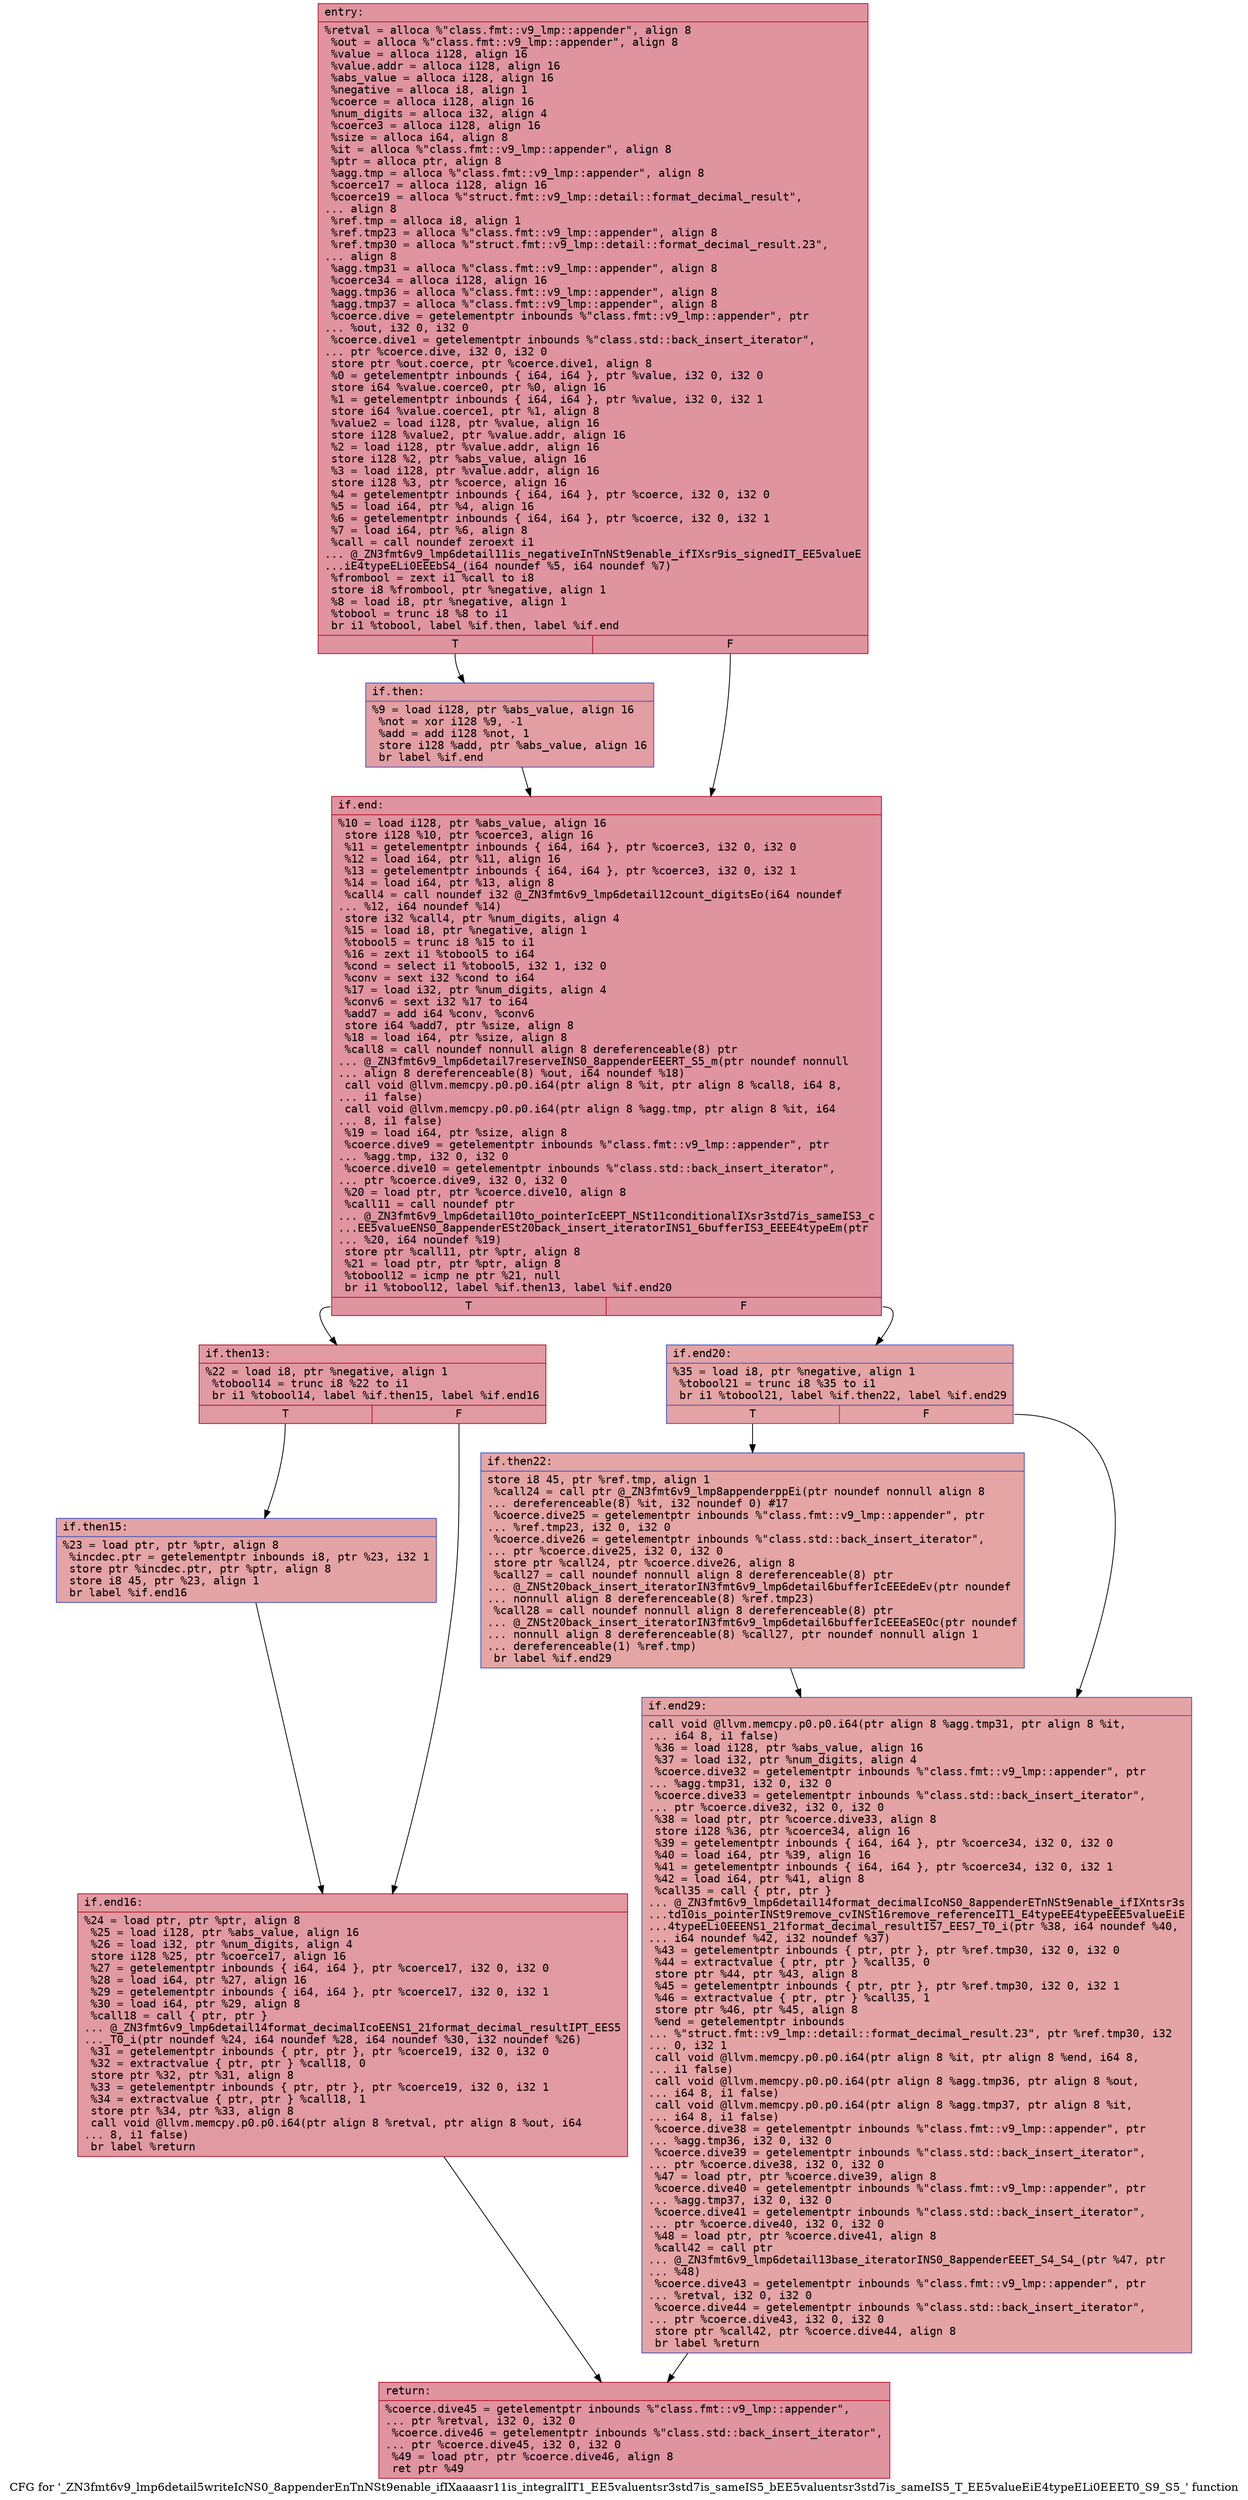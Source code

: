 digraph "CFG for '_ZN3fmt6v9_lmp6detail5writeIcNS0_8appenderEnTnNSt9enable_ifIXaaaasr11is_integralIT1_EE5valuentsr3std7is_sameIS5_bEE5valuentsr3std7is_sameIS5_T_EE5valueEiE4typeELi0EEET0_S9_S5_' function" {
	label="CFG for '_ZN3fmt6v9_lmp6detail5writeIcNS0_8appenderEnTnNSt9enable_ifIXaaaasr11is_integralIT1_EE5valuentsr3std7is_sameIS5_bEE5valuentsr3std7is_sameIS5_T_EE5valueEiE4typeELi0EEET0_S9_S5_' function";

	Node0x55fec30bd380 [shape=record,color="#b70d28ff", style=filled, fillcolor="#b70d2870" fontname="Courier",label="{entry:\l|  %retval = alloca %\"class.fmt::v9_lmp::appender\", align 8\l  %out = alloca %\"class.fmt::v9_lmp::appender\", align 8\l  %value = alloca i128, align 16\l  %value.addr = alloca i128, align 16\l  %abs_value = alloca i128, align 16\l  %negative = alloca i8, align 1\l  %coerce = alloca i128, align 16\l  %num_digits = alloca i32, align 4\l  %coerce3 = alloca i128, align 16\l  %size = alloca i64, align 8\l  %it = alloca %\"class.fmt::v9_lmp::appender\", align 8\l  %ptr = alloca ptr, align 8\l  %agg.tmp = alloca %\"class.fmt::v9_lmp::appender\", align 8\l  %coerce17 = alloca i128, align 16\l  %coerce19 = alloca %\"struct.fmt::v9_lmp::detail::format_decimal_result\",\l... align 8\l  %ref.tmp = alloca i8, align 1\l  %ref.tmp23 = alloca %\"class.fmt::v9_lmp::appender\", align 8\l  %ref.tmp30 = alloca %\"struct.fmt::v9_lmp::detail::format_decimal_result.23\",\l... align 8\l  %agg.tmp31 = alloca %\"class.fmt::v9_lmp::appender\", align 8\l  %coerce34 = alloca i128, align 16\l  %agg.tmp36 = alloca %\"class.fmt::v9_lmp::appender\", align 8\l  %agg.tmp37 = alloca %\"class.fmt::v9_lmp::appender\", align 8\l  %coerce.dive = getelementptr inbounds %\"class.fmt::v9_lmp::appender\", ptr\l... %out, i32 0, i32 0\l  %coerce.dive1 = getelementptr inbounds %\"class.std::back_insert_iterator\",\l... ptr %coerce.dive, i32 0, i32 0\l  store ptr %out.coerce, ptr %coerce.dive1, align 8\l  %0 = getelementptr inbounds \{ i64, i64 \}, ptr %value, i32 0, i32 0\l  store i64 %value.coerce0, ptr %0, align 16\l  %1 = getelementptr inbounds \{ i64, i64 \}, ptr %value, i32 0, i32 1\l  store i64 %value.coerce1, ptr %1, align 8\l  %value2 = load i128, ptr %value, align 16\l  store i128 %value2, ptr %value.addr, align 16\l  %2 = load i128, ptr %value.addr, align 16\l  store i128 %2, ptr %abs_value, align 16\l  %3 = load i128, ptr %value.addr, align 16\l  store i128 %3, ptr %coerce, align 16\l  %4 = getelementptr inbounds \{ i64, i64 \}, ptr %coerce, i32 0, i32 0\l  %5 = load i64, ptr %4, align 16\l  %6 = getelementptr inbounds \{ i64, i64 \}, ptr %coerce, i32 0, i32 1\l  %7 = load i64, ptr %6, align 8\l  %call = call noundef zeroext i1\l... @_ZN3fmt6v9_lmp6detail11is_negativeInTnNSt9enable_ifIXsr9is_signedIT_EE5valueE\l...iE4typeELi0EEEbS4_(i64 noundef %5, i64 noundef %7)\l  %frombool = zext i1 %call to i8\l  store i8 %frombool, ptr %negative, align 1\l  %8 = load i8, ptr %negative, align 1\l  %tobool = trunc i8 %8 to i1\l  br i1 %tobool, label %if.then, label %if.end\l|{<s0>T|<s1>F}}"];
	Node0x55fec30bd380:s0 -> Node0x55fec30bf140[tooltip="entry -> if.then\nProbability 50.00%" ];
	Node0x55fec30bd380:s1 -> Node0x55fec30bf1b0[tooltip="entry -> if.end\nProbability 50.00%" ];
	Node0x55fec30bf140 [shape=record,color="#3d50c3ff", style=filled, fillcolor="#be242e70" fontname="Courier",label="{if.then:\l|  %9 = load i128, ptr %abs_value, align 16\l  %not = xor i128 %9, -1\l  %add = add i128 %not, 1\l  store i128 %add, ptr %abs_value, align 16\l  br label %if.end\l}"];
	Node0x55fec30bf140 -> Node0x55fec30bf1b0[tooltip="if.then -> if.end\nProbability 100.00%" ];
	Node0x55fec30bf1b0 [shape=record,color="#b70d28ff", style=filled, fillcolor="#b70d2870" fontname="Courier",label="{if.end:\l|  %10 = load i128, ptr %abs_value, align 16\l  store i128 %10, ptr %coerce3, align 16\l  %11 = getelementptr inbounds \{ i64, i64 \}, ptr %coerce3, i32 0, i32 0\l  %12 = load i64, ptr %11, align 16\l  %13 = getelementptr inbounds \{ i64, i64 \}, ptr %coerce3, i32 0, i32 1\l  %14 = load i64, ptr %13, align 8\l  %call4 = call noundef i32 @_ZN3fmt6v9_lmp6detail12count_digitsEo(i64 noundef\l... %12, i64 noundef %14)\l  store i32 %call4, ptr %num_digits, align 4\l  %15 = load i8, ptr %negative, align 1\l  %tobool5 = trunc i8 %15 to i1\l  %16 = zext i1 %tobool5 to i64\l  %cond = select i1 %tobool5, i32 1, i32 0\l  %conv = sext i32 %cond to i64\l  %17 = load i32, ptr %num_digits, align 4\l  %conv6 = sext i32 %17 to i64\l  %add7 = add i64 %conv, %conv6\l  store i64 %add7, ptr %size, align 8\l  %18 = load i64, ptr %size, align 8\l  %call8 = call noundef nonnull align 8 dereferenceable(8) ptr\l... @_ZN3fmt6v9_lmp6detail7reserveINS0_8appenderEEERT_S5_m(ptr noundef nonnull\l... align 8 dereferenceable(8) %out, i64 noundef %18)\l  call void @llvm.memcpy.p0.p0.i64(ptr align 8 %it, ptr align 8 %call8, i64 8,\l... i1 false)\l  call void @llvm.memcpy.p0.p0.i64(ptr align 8 %agg.tmp, ptr align 8 %it, i64\l... 8, i1 false)\l  %19 = load i64, ptr %size, align 8\l  %coerce.dive9 = getelementptr inbounds %\"class.fmt::v9_lmp::appender\", ptr\l... %agg.tmp, i32 0, i32 0\l  %coerce.dive10 = getelementptr inbounds %\"class.std::back_insert_iterator\",\l... ptr %coerce.dive9, i32 0, i32 0\l  %20 = load ptr, ptr %coerce.dive10, align 8\l  %call11 = call noundef ptr\l... @_ZN3fmt6v9_lmp6detail10to_pointerIcEEPT_NSt11conditionalIXsr3std7is_sameIS3_c\l...EE5valueENS0_8appenderESt20back_insert_iteratorINS1_6bufferIS3_EEEE4typeEm(ptr\l... %20, i64 noundef %19)\l  store ptr %call11, ptr %ptr, align 8\l  %21 = load ptr, ptr %ptr, align 8\l  %tobool12 = icmp ne ptr %21, null\l  br i1 %tobool12, label %if.then13, label %if.end20\l|{<s0>T|<s1>F}}"];
	Node0x55fec30bf1b0:s0 -> Node0x55fec30c0cf0[tooltip="if.end -> if.then13\nProbability 62.50%" ];
	Node0x55fec30bf1b0:s1 -> Node0x55fec30c0d70[tooltip="if.end -> if.end20\nProbability 37.50%" ];
	Node0x55fec30c0cf0 [shape=record,color="#b70d28ff", style=filled, fillcolor="#bb1b2c70" fontname="Courier",label="{if.then13:\l|  %22 = load i8, ptr %negative, align 1\l  %tobool14 = trunc i8 %22 to i1\l  br i1 %tobool14, label %if.then15, label %if.end16\l|{<s0>T|<s1>F}}"];
	Node0x55fec30c0cf0:s0 -> Node0x55fec30be390[tooltip="if.then13 -> if.then15\nProbability 50.00%" ];
	Node0x55fec30c0cf0:s1 -> Node0x55fec30be410[tooltip="if.then13 -> if.end16\nProbability 50.00%" ];
	Node0x55fec30be390 [shape=record,color="#3d50c3ff", style=filled, fillcolor="#c32e3170" fontname="Courier",label="{if.then15:\l|  %23 = load ptr, ptr %ptr, align 8\l  %incdec.ptr = getelementptr inbounds i8, ptr %23, i32 1\l  store ptr %incdec.ptr, ptr %ptr, align 8\l  store i8 45, ptr %23, align 1\l  br label %if.end16\l}"];
	Node0x55fec30be390 -> Node0x55fec30be410[tooltip="if.then15 -> if.end16\nProbability 100.00%" ];
	Node0x55fec30be410 [shape=record,color="#b70d28ff", style=filled, fillcolor="#bb1b2c70" fontname="Courier",label="{if.end16:\l|  %24 = load ptr, ptr %ptr, align 8\l  %25 = load i128, ptr %abs_value, align 16\l  %26 = load i32, ptr %num_digits, align 4\l  store i128 %25, ptr %coerce17, align 16\l  %27 = getelementptr inbounds \{ i64, i64 \}, ptr %coerce17, i32 0, i32 0\l  %28 = load i64, ptr %27, align 16\l  %29 = getelementptr inbounds \{ i64, i64 \}, ptr %coerce17, i32 0, i32 1\l  %30 = load i64, ptr %29, align 8\l  %call18 = call \{ ptr, ptr \}\l... @_ZN3fmt6v9_lmp6detail14format_decimalIcoEENS1_21format_decimal_resultIPT_EES5\l..._T0_i(ptr noundef %24, i64 noundef %28, i64 noundef %30, i32 noundef %26)\l  %31 = getelementptr inbounds \{ ptr, ptr \}, ptr %coerce19, i32 0, i32 0\l  %32 = extractvalue \{ ptr, ptr \} %call18, 0\l  store ptr %32, ptr %31, align 8\l  %33 = getelementptr inbounds \{ ptr, ptr \}, ptr %coerce19, i32 0, i32 1\l  %34 = extractvalue \{ ptr, ptr \} %call18, 1\l  store ptr %34, ptr %33, align 8\l  call void @llvm.memcpy.p0.p0.i64(ptr align 8 %retval, ptr align 8 %out, i64\l... 8, i1 false)\l  br label %return\l}"];
	Node0x55fec30be410 -> Node0x55fec30c2300[tooltip="if.end16 -> return\nProbability 100.00%" ];
	Node0x55fec30c0d70 [shape=record,color="#3d50c3ff", style=filled, fillcolor="#c32e3170" fontname="Courier",label="{if.end20:\l|  %35 = load i8, ptr %negative, align 1\l  %tobool21 = trunc i8 %35 to i1\l  br i1 %tobool21, label %if.then22, label %if.end29\l|{<s0>T|<s1>F}}"];
	Node0x55fec30c0d70:s0 -> Node0x55fec30c24b0[tooltip="if.end20 -> if.then22\nProbability 50.00%" ];
	Node0x55fec30c0d70:s1 -> Node0x55fec30c2500[tooltip="if.end20 -> if.end29\nProbability 50.00%" ];
	Node0x55fec30c24b0 [shape=record,color="#3d50c3ff", style=filled, fillcolor="#c5333470" fontname="Courier",label="{if.then22:\l|  store i8 45, ptr %ref.tmp, align 1\l  %call24 = call ptr @_ZN3fmt6v9_lmp8appenderppEi(ptr noundef nonnull align 8\l... dereferenceable(8) %it, i32 noundef 0) #17\l  %coerce.dive25 = getelementptr inbounds %\"class.fmt::v9_lmp::appender\", ptr\l... %ref.tmp23, i32 0, i32 0\l  %coerce.dive26 = getelementptr inbounds %\"class.std::back_insert_iterator\",\l... ptr %coerce.dive25, i32 0, i32 0\l  store ptr %call24, ptr %coerce.dive26, align 8\l  %call27 = call noundef nonnull align 8 dereferenceable(8) ptr\l... @_ZNSt20back_insert_iteratorIN3fmt6v9_lmp6detail6bufferIcEEEdeEv(ptr noundef\l... nonnull align 8 dereferenceable(8) %ref.tmp23)\l  %call28 = call noundef nonnull align 8 dereferenceable(8) ptr\l... @_ZNSt20back_insert_iteratorIN3fmt6v9_lmp6detail6bufferIcEEEaSEOc(ptr noundef\l... nonnull align 8 dereferenceable(8) %call27, ptr noundef nonnull align 1\l... dereferenceable(1) %ref.tmp)\l  br label %if.end29\l}"];
	Node0x55fec30c24b0 -> Node0x55fec30c2500[tooltip="if.then22 -> if.end29\nProbability 100.00%" ];
	Node0x55fec30c2500 [shape=record,color="#3d50c3ff", style=filled, fillcolor="#c32e3170" fontname="Courier",label="{if.end29:\l|  call void @llvm.memcpy.p0.p0.i64(ptr align 8 %agg.tmp31, ptr align 8 %it,\l... i64 8, i1 false)\l  %36 = load i128, ptr %abs_value, align 16\l  %37 = load i32, ptr %num_digits, align 4\l  %coerce.dive32 = getelementptr inbounds %\"class.fmt::v9_lmp::appender\", ptr\l... %agg.tmp31, i32 0, i32 0\l  %coerce.dive33 = getelementptr inbounds %\"class.std::back_insert_iterator\",\l... ptr %coerce.dive32, i32 0, i32 0\l  %38 = load ptr, ptr %coerce.dive33, align 8\l  store i128 %36, ptr %coerce34, align 16\l  %39 = getelementptr inbounds \{ i64, i64 \}, ptr %coerce34, i32 0, i32 0\l  %40 = load i64, ptr %39, align 16\l  %41 = getelementptr inbounds \{ i64, i64 \}, ptr %coerce34, i32 0, i32 1\l  %42 = load i64, ptr %41, align 8\l  %call35 = call \{ ptr, ptr \}\l... @_ZN3fmt6v9_lmp6detail14format_decimalIcoNS0_8appenderETnNSt9enable_ifIXntsr3s\l...td10is_pointerINSt9remove_cvINSt16remove_referenceIT1_E4typeEE4typeEEE5valueEiE\l...4typeELi0EEENS1_21format_decimal_resultIS7_EES7_T0_i(ptr %38, i64 noundef %40,\l... i64 noundef %42, i32 noundef %37)\l  %43 = getelementptr inbounds \{ ptr, ptr \}, ptr %ref.tmp30, i32 0, i32 0\l  %44 = extractvalue \{ ptr, ptr \} %call35, 0\l  store ptr %44, ptr %43, align 8\l  %45 = getelementptr inbounds \{ ptr, ptr \}, ptr %ref.tmp30, i32 0, i32 1\l  %46 = extractvalue \{ ptr, ptr \} %call35, 1\l  store ptr %46, ptr %45, align 8\l  %end = getelementptr inbounds\l... %\"struct.fmt::v9_lmp::detail::format_decimal_result.23\", ptr %ref.tmp30, i32\l... 0, i32 1\l  call void @llvm.memcpy.p0.p0.i64(ptr align 8 %it, ptr align 8 %end, i64 8,\l... i1 false)\l  call void @llvm.memcpy.p0.p0.i64(ptr align 8 %agg.tmp36, ptr align 8 %out,\l... i64 8, i1 false)\l  call void @llvm.memcpy.p0.p0.i64(ptr align 8 %agg.tmp37, ptr align 8 %it,\l... i64 8, i1 false)\l  %coerce.dive38 = getelementptr inbounds %\"class.fmt::v9_lmp::appender\", ptr\l... %agg.tmp36, i32 0, i32 0\l  %coerce.dive39 = getelementptr inbounds %\"class.std::back_insert_iterator\",\l... ptr %coerce.dive38, i32 0, i32 0\l  %47 = load ptr, ptr %coerce.dive39, align 8\l  %coerce.dive40 = getelementptr inbounds %\"class.fmt::v9_lmp::appender\", ptr\l... %agg.tmp37, i32 0, i32 0\l  %coerce.dive41 = getelementptr inbounds %\"class.std::back_insert_iterator\",\l... ptr %coerce.dive40, i32 0, i32 0\l  %48 = load ptr, ptr %coerce.dive41, align 8\l  %call42 = call ptr\l... @_ZN3fmt6v9_lmp6detail13base_iteratorINS0_8appenderEEET_S4_S4_(ptr %47, ptr\l... %48)\l  %coerce.dive43 = getelementptr inbounds %\"class.fmt::v9_lmp::appender\", ptr\l... %retval, i32 0, i32 0\l  %coerce.dive44 = getelementptr inbounds %\"class.std::back_insert_iterator\",\l... ptr %coerce.dive43, i32 0, i32 0\l  store ptr %call42, ptr %coerce.dive44, align 8\l  br label %return\l}"];
	Node0x55fec30c2500 -> Node0x55fec30c2300[tooltip="if.end29 -> return\nProbability 100.00%" ];
	Node0x55fec30c2300 [shape=record,color="#b70d28ff", style=filled, fillcolor="#b70d2870" fontname="Courier",label="{return:\l|  %coerce.dive45 = getelementptr inbounds %\"class.fmt::v9_lmp::appender\",\l... ptr %retval, i32 0, i32 0\l  %coerce.dive46 = getelementptr inbounds %\"class.std::back_insert_iterator\",\l... ptr %coerce.dive45, i32 0, i32 0\l  %49 = load ptr, ptr %coerce.dive46, align 8\l  ret ptr %49\l}"];
}
